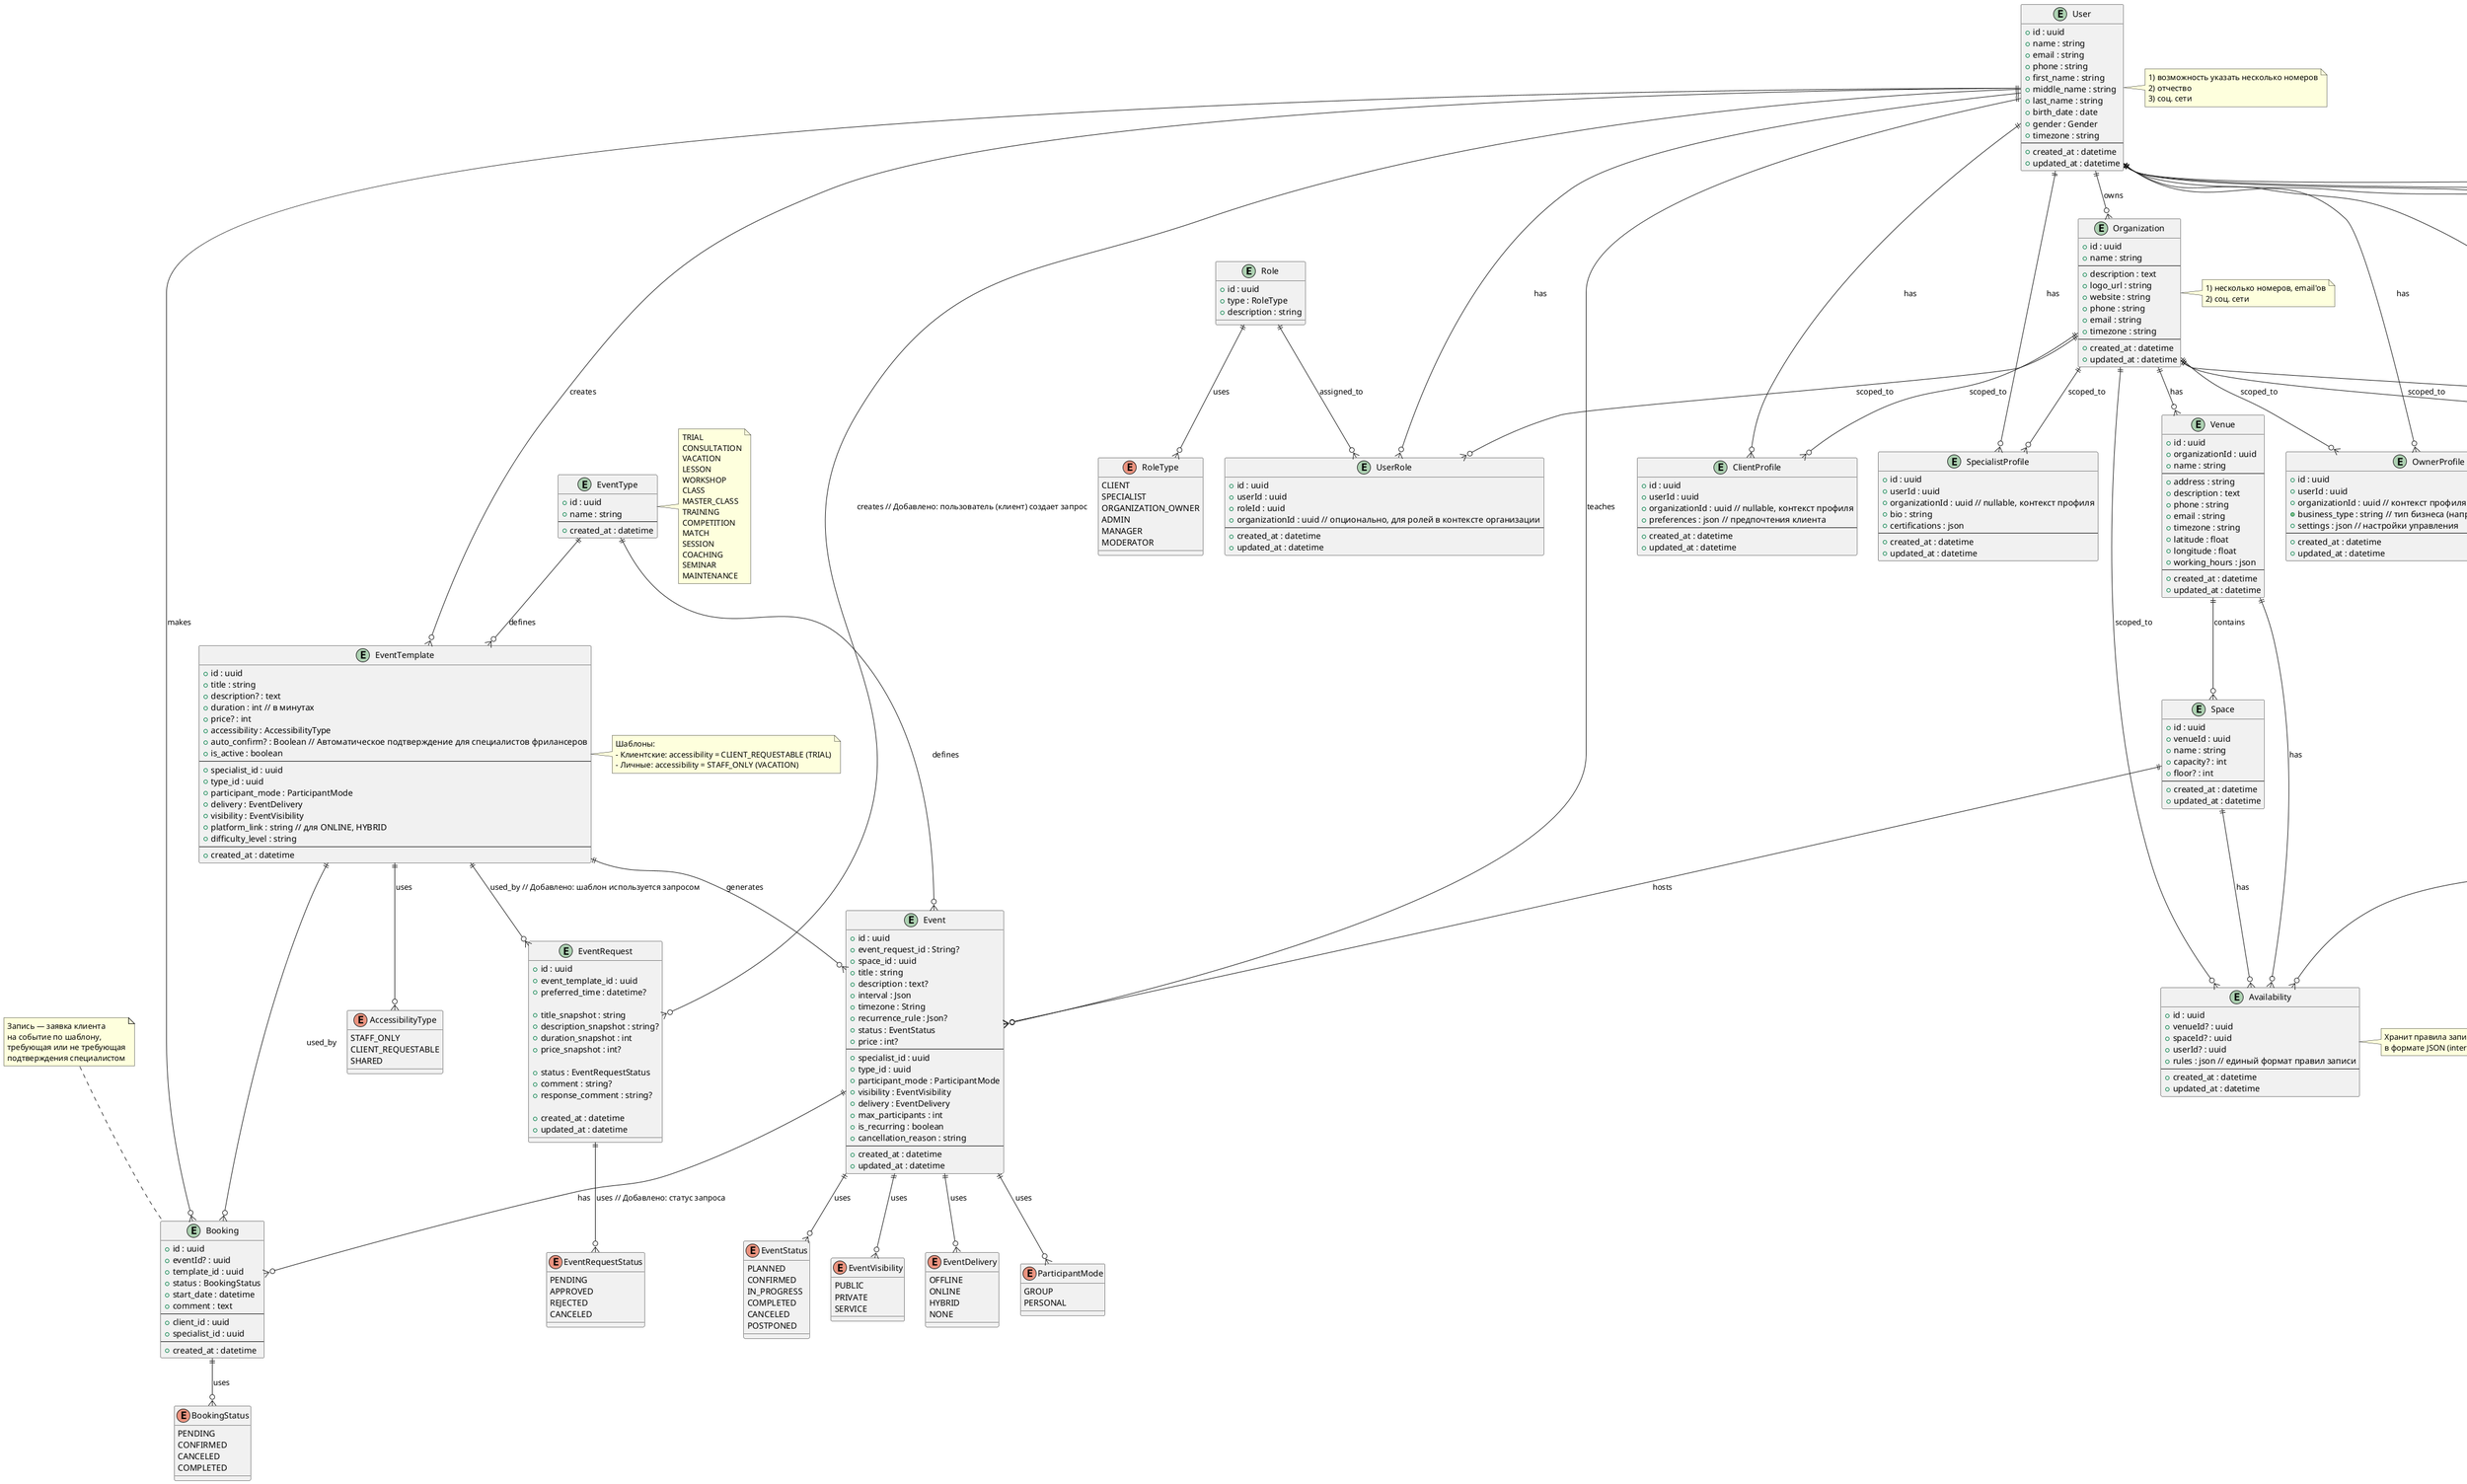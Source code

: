 @startuml
entity Role {
  +id : uuid
  +type : RoleType 
  +description : string
}

enum RoleType {
  CLIENT
  SPECIALIST
  ORGANIZATION_OWNER
  ADMIN
  MANAGER
  MODERATOR
}

entity UserRole {
  +id : uuid
  +userId : uuid
  +roleId : uuid
  +organizationId : uuid // опционально, для ролей в контексте организации
  --
  +created_at : datetime
  +updated_at : datetime
}

entity User {
  +id : uuid
  +name : string
  +email : string
  +phone : string
  +first_name : string
  +middle_name : string
  +last_name : string
  +birth_date : date
  +gender : Gender
  +timezone : string
  --
  +created_at : datetime
  +updated_at : datetime
}
note right of User
  1) возможность указать несколько номеров
  2) отчество
  3) соц. сети
end note

enum Gender {
  MALE
  FEMALE
  UNSPECIFIED
}

entity ClientProfile {
  +id : uuid
  +userId : uuid
  +organizationId : uuid // nullable, контекст профиля
  +preferences : json // предпочтения клиента
  --
  +created_at : datetime
  +updated_at : datetime
}

entity SpecialistProfile {
  +id : uuid
  +userId : uuid
  +organizationId : uuid // nullable, контекст профиля
  +bio : string
  +certifications : json
  --
  +created_at : datetime
  +updated_at : datetime
}

entity OwnerProfile {
  +id : uuid
  +userId : uuid
  +organizationId : uuid // контекст профиля
  +business_type : string // тип бизнеса (например, fitness, education)
  +settings : json // настройки управления
  --
  +created_at : datetime
  +updated_at : datetime
}

entity AdminProfile {
  +id : uuid
  +userId : uuid
  +permissions : json // глобальные права (например, user_management, moderation)
  --
  +created_at : datetime
  +updated_at : datetime
}

entity ManagerProfile {
  +id : uuid
  +userId : uuid
  +organizationId : uuid // контекст профиля
  +managed_venues : json // список управляемых Venue
  +responsibilities : json // обязанности (например, scheduling, specialist_assignment)
  --
  +created_at : datetime
  +updated_at : datetime
}

entity ModeratorProfile {
  +id : uuid
  +userId : uuid
  +organizationId : uuid // nullable, глобальный или локальный
  +moderation_scopes : json // области модерации (например, specialist_registration, event_content)
  --
  +created_at : datetime
  +updated_at : datetime
}

entity Organization {
  +id : uuid
  +name : string
  --
  +description : text
  +logo_url : string
  +website : string
  +phone : string
  +email : string
  +timezone : string
  --
  +created_at : datetime
  +updated_at : datetime
}
note right of Organization
  1) несколько номеров, email'ов
  2) соц. сети
end note

entity Venue {
  +id : uuid
  +organizationId : uuid
  +name : string
  --
  +address : string
  +description : text
  +phone : string
  +email : string
  +timezone : string
  +latitude : float
  +longitude : float
  +working_hours : json
  --
  +created_at : datetime
  +updated_at : datetime
}

entity Space {
  +id : uuid
  +venueId : uuid
  +name : string
  +capacity? : int
  +floor? : int
  --
  +created_at : datetime
  +updated_at : datetime
}

entity Availability {
  +id : uuid
  +venueId? : uuid
  +spaceId? : uuid
  +userId? : uuid
  +rules : json // единый формат правил записи
  --
  +created_at : datetime
  +updated_at : datetime
}
note right of Availability
  Хранит правила записи для Venue, Space, Specialist
  в формате JSON (intervals, exceptions, recurrence_rule)
end note

enum EventStatus {
  PLANNED
  CONFIRMED
  IN_PROGRESS
  COMPLETED
  CANCELED
  POSTPONED
}

enum EventVisibility {
  PUBLIC
  PRIVATE
  SERVICE 
}

enum EventDelivery {
  OFFLINE
  ONLINE
  HYBRID
  NONE
}

enum ParticipantMode {
  GROUP
  PERSONAL
}

entity EventType {
  +id : uuid
  +name : string
  --
  +created_at : datetime
}

note right of EventType
  TRIAL
  CONSULTATION
  VACATION
  LESSON
  WORKSHOP
  CLASS
  MASTER_CLASS
  TRAINING
  COMPETITION
  MATCH
  SESSION
  COACHING
  SEMINAR
  MAINTENANCE
end note

entity Event {
  +id : uuid
  +event_request_id : String?
  +space_id : uuid
  +title : string
  +description : text?
  +interval : Json
  +timezone : String
  +recurrence_rule : Json?
  +status : EventStatus
  +price : int?
  --
  +specialist_id : uuid
  +type_id : uuid
  +participant_mode : ParticipantMode
  +visibility : EventVisibility
  +delivery : EventDelivery
  +max_participants : int
  +is_recurring : boolean
  +cancellation_reason : string
  --
  +created_at : datetime
  +updated_at : datetime
}

enum AccessibilityType {
  STAFF_ONLY
  CLIENT_REQUESTABLE
  SHARED
}

entity EventTemplate {
  +id : uuid
  +title : string
  +description? : text
  +duration : int // в минутах
  +price? : int
  +accessibility : AccessibilityType
  +auto_confirm? : Boolean // Автоматическое подтверждение для специалистов фрилансеров
  +is_active : boolean
  --
  +specialist_id : uuid
  +type_id : uuid
  +participant_mode : ParticipantMode
  +delivery : EventDelivery
  +visibility : EventVisibility
  +platform_link : string // для ONLINE, HYBRID
  +difficulty_level : string
  --
  +created_at : datetime
}
note right of EventTemplate
  Шаблоны:
  - Клиентские: accessibility = CLIENT_REQUESTABLE (TRIAL)
  - Личные: accessibility = STAFF_ONLY (VACATION)
end note

enum BookingStatus {
  PENDING
  CONFIRMED
  CANCELED
  COMPLETED
}

entity Booking {
  +id : uuid
  +eventId? : uuid
  +template_id : uuid
  +status : BookingStatus
  +start_date : datetime
  +comment : text
  --
  +client_id : uuid
  +specialist_id : uuid
  --
  +created_at : datetime
}
note top of Booking
  Запись — заявка клиента 
  на событие по шаблону, 
  требующая или не требующая
  подтверждения специалистом
end note

enum EventRequestStatus {
  PENDING
  APPROVED
  REJECTED
  CANCELED
}

entity EventRequest {
  +id : uuid
  +event_template_id : uuid
  +preferred_time : datetime?
  
  +title_snapshot : string
  +description_snapshot : string?
  +duration_snapshot : int
  +price_snapshot : int?

  +status : EventRequestStatus
  +comment : string?
  +response_comment : string?
  
  +created_at : datetime
  +updated_at : datetime
}

' Связи
EventType ||--o{ Event : defines
User ||--o{ UserRole : has
Role ||--o{ UserRole : assigned_to
Organization ||--o{ UserRole : scoped_to

User ||--o{ ClientProfile : has
User ||--o{ SpecialistProfile : has
User ||--o{ OwnerProfile : has
User ||--o{ AdminProfile : has
User ||--o{ ManagerProfile : has
User ||--o{ ModeratorProfile : has
Organization ||--o{ ClientProfile : scoped_to
Organization ||--o{ SpecialistProfile : scoped_to
Organization ||--o{ OwnerProfile : scoped_to
Organization ||--o{ ManagerProfile : scoped_to
Organization ||--o{ ModeratorProfile : scoped_to

User ||--o{ Organization : owns
User ||--o{ Event : teaches
User ||--o{ Booking : makes
User ||--o{ EventRequest : creates // Добавлено: пользователь (клиент) создает запрос

Organization ||--o{ Venue : has
Venue ||--o{ Space : contains

Space ||--o{ Event : hosts

Event ||--o{ Booking : has
EventTemplate ||--o{ Event : generates
EventTemplate ||--o{ Booking : used_by
EventTemplate ||--o{ EventRequest : used_by // Добавлено: шаблон используется запросом
EventType ||--o{ EventTemplate : defines
User ||--o{ EventTemplate : creates

EventTemplate ||--o{ AccessibilityType : uses
EventRequest ||--o{ EventRequestStatus : uses // Добавлено: статус запроса

Event ||--o{ EventDelivery : uses
Event ||--o{ EventVisibility : uses
Event ||--o{ EventStatus : uses
Event ||--o{ ParticipantMode : uses
Booking ||--o{ BookingStatus : uses
Role ||--o{ RoleType : uses
User ||--o{ Gender : uses

Venue ||--o{ Availability : has
Space ||--o{ Availability : has
User ||--o{ Availability : has
Organization ||--o{ Availability : scoped_to
@enduml